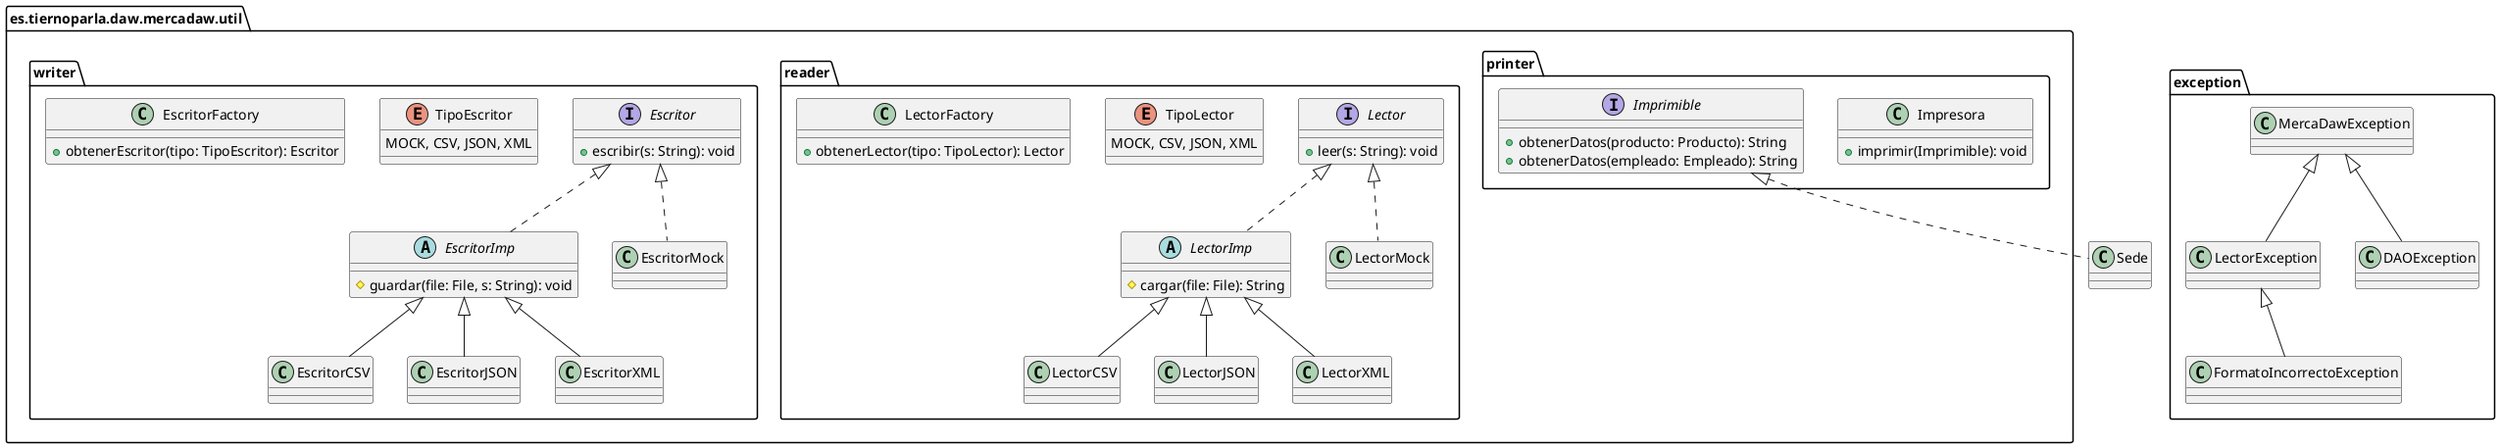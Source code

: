 @startuml Diagrama clases
' left to right direction

set namespaceSeparator none
allow_mixing

package es.tiernoparla.daw.mercadaw.util {
    package reader {
        interface Lector {
            +leer(s: String): void
        }

        abstract LectorImp {
            #cargar(file: File): String
        }

        class LectorMock
        class LectorCSV
        class LectorJSON
        class LectorXML

        Lector <|.. LectorMock
        Lector <|.. LectorImp

        LectorImp <|-- LectorCSV
        LectorImp <|-- LectorJSON
        LectorImp <|-- LectorXML

        enum TipoLector {
            MOCK, CSV, JSON, XML
        }

        class LectorFactory {
            +obtenerLector(tipo: TipoLector): Lector
        }
    }

    package writer {
        interface Escritor{
            +escribir(s: String): void
        }

        abstract EscritorImp {
            #guardar(file: File, s: String): void
        }

        class EscritorMock
        class EscritorCSV
        class EscritorJSON
        class EscritorXML

        EscritorImp <|-- EscritorCSV
        EscritorImp <|-- EscritorJSON
        EscritorImp <|-- EscritorXML
        Escritor <|.. EscritorMock

        Escritor <|.. EscritorImp

        enum TipoEscritor {
            MOCK, CSV, JSON, XML
        }

        class EscritorFactory {
            +obtenerEscritor(tipo: TipoEscritor): Escritor
        }
    }

    package printer {
        class Impresora {
            +imprimir(Imprimible): void
        }
        interface Imprimible {
            +obtenerDatos(producto: Producto): String
            +obtenerDatos(empleado: Empleado): String
        }
    }
}

package exception {
    class MercaDawException
    class LectorException
    class FormatoIncorrectoException
    class DAOException

    MercaDawException <|-- LectorException
    LectorException <|-- FormatoIncorrectoException
    MercaDawException <|-- DAOException

    '! A medida de codificación anyadir mas
}

Imprimible <|.. Sede

@enduml
